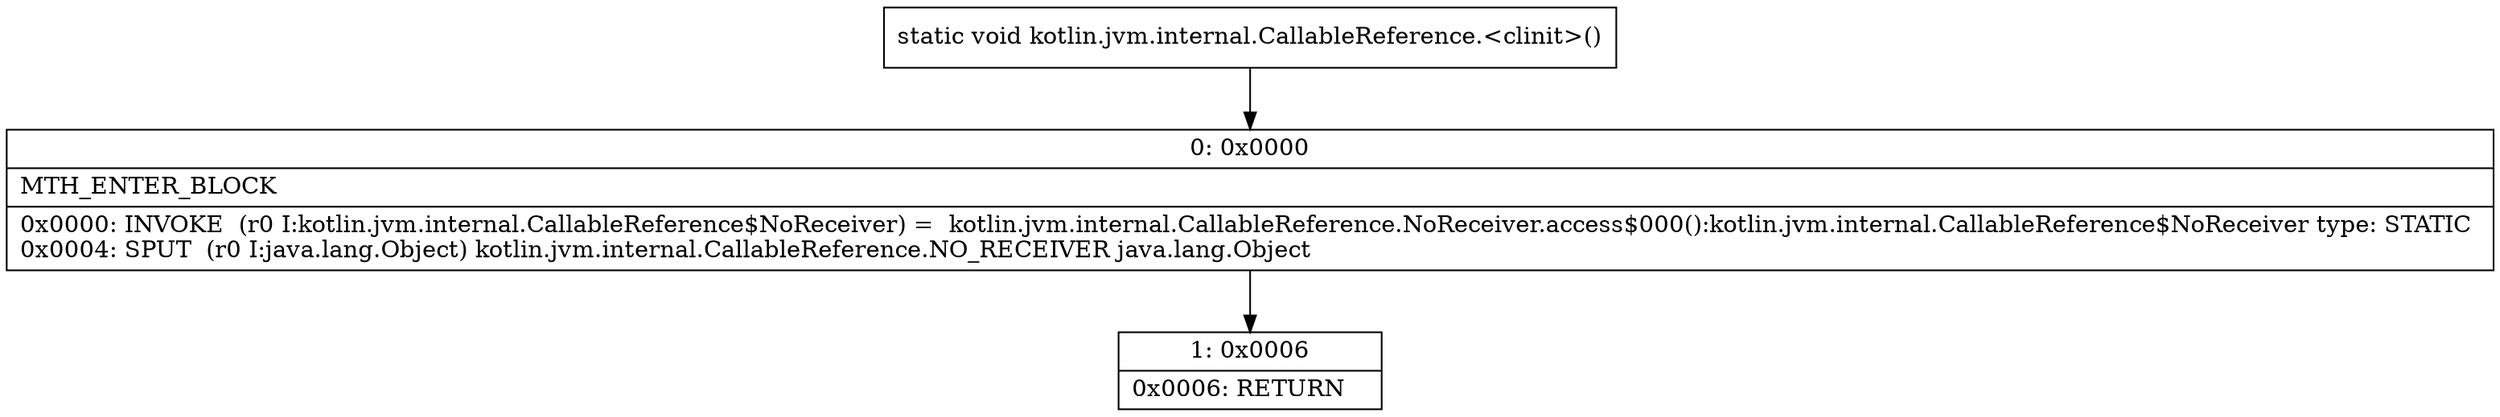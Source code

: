 digraph "CFG forkotlin.jvm.internal.CallableReference.\<clinit\>()V" {
Node_0 [shape=record,label="{0\:\ 0x0000|MTH_ENTER_BLOCK\l|0x0000: INVOKE  (r0 I:kotlin.jvm.internal.CallableReference$NoReceiver) =  kotlin.jvm.internal.CallableReference.NoReceiver.access$000():kotlin.jvm.internal.CallableReference$NoReceiver type: STATIC \l0x0004: SPUT  (r0 I:java.lang.Object) kotlin.jvm.internal.CallableReference.NO_RECEIVER java.lang.Object \l}"];
Node_1 [shape=record,label="{1\:\ 0x0006|0x0006: RETURN   \l}"];
MethodNode[shape=record,label="{static void kotlin.jvm.internal.CallableReference.\<clinit\>() }"];
MethodNode -> Node_0;
Node_0 -> Node_1;
}


